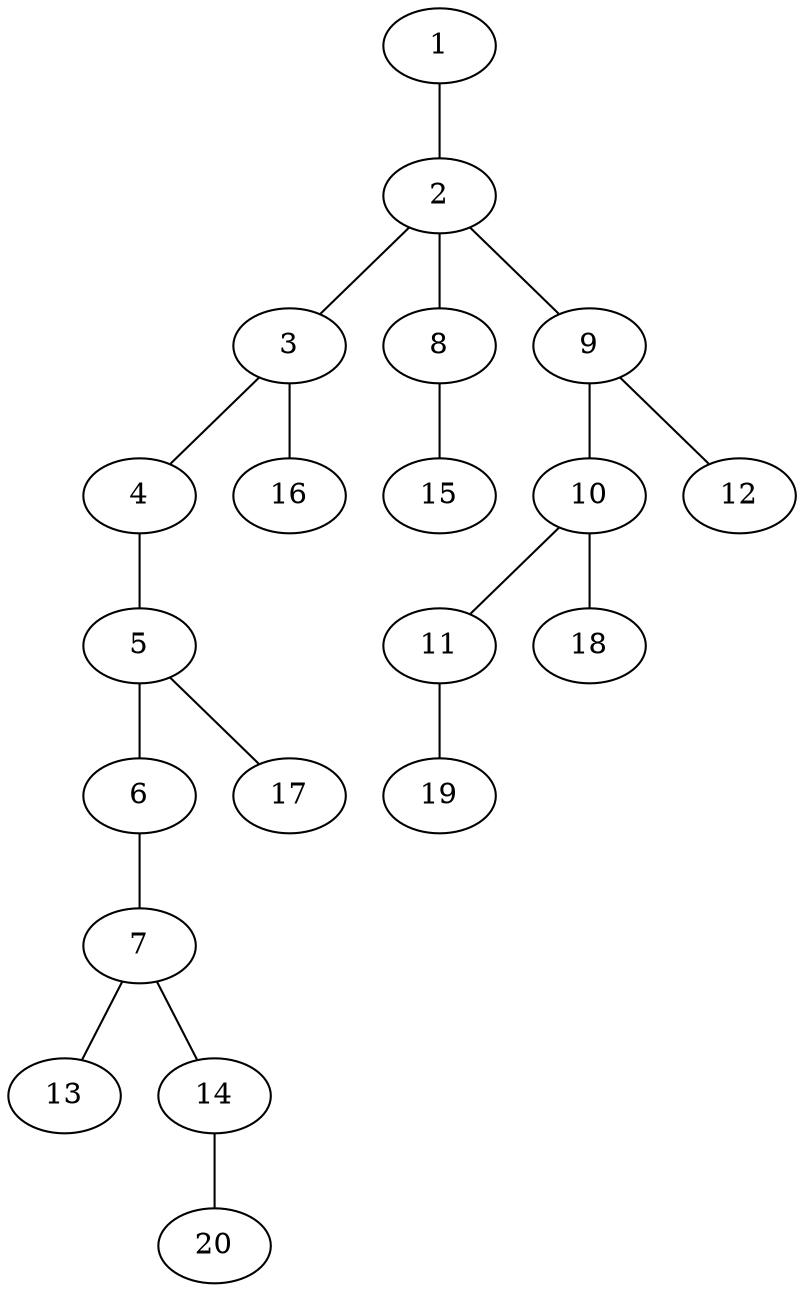 graph graphname {1--2
2--3
2--8
2--9
3--4
3--16
4--5
5--6
5--17
6--7
7--13
7--14
8--15
9--10
9--12
10--11
10--18
11--19
14--20
}